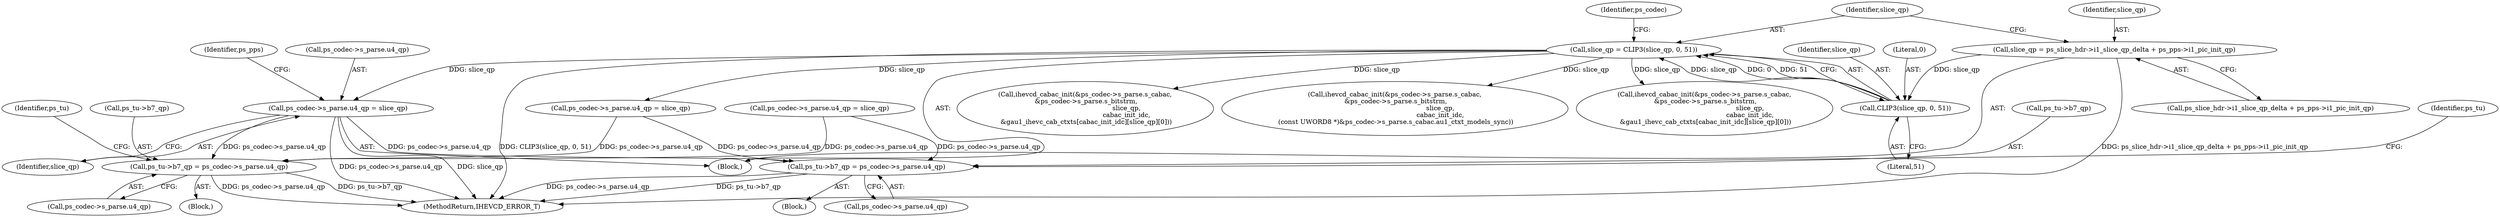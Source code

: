 digraph "0_Android_2b9fb0c2074d370a254b35e2489de2d94943578d@pointer" {
"1001153" [label="(Call,ps_codec->s_parse.u4_qp = slice_qp)"];
"1001147" [label="(Call,slice_qp = CLIP3(slice_qp, 0, 51))"];
"1001149" [label="(Call,CLIP3(slice_qp, 0, 51))"];
"1001138" [label="(Call,slice_qp = ps_slice_hdr->i1_slice_qp_delta + ps_pps->i1_pic_init_qp)"];
"1001993" [label="(Call,ps_tu->b7_qp = ps_codec->s_parse.u4_qp)"];
"1002264" [label="(Call,ps_tu->b7_qp = ps_codec->s_parse.u4_qp)"];
"1001993" [label="(Call,ps_tu->b7_qp = ps_codec->s_parse.u4_qp)"];
"1001305" [label="(Call,ihevcd_cabac_init(&ps_codec->s_parse.s_cabac,\n &ps_codec->s_parse.s_bitstrm,\n                                        slice_qp,\n                                        cabac_init_idc,\n &gau1_ihevc_cab_ctxts[cabac_init_idc][slice_qp][0]))"];
"1001147" [label="(Call,slice_qp = CLIP3(slice_qp, 0, 51))"];
"1001994" [label="(Call,ps_tu->b7_qp)"];
"1001148" [label="(Identifier,slice_qp)"];
"1001623" [label="(Call,ihevcd_cabac_init(&ps_codec->s_parse.s_cabac,\n &ps_codec->s_parse.s_bitstrm,\n                                            slice_qp,\n                                            cabac_init_idc,\n (const UWORD8 *)&ps_codec->s_parse.s_cabac.au1_ctxt_models_sync))"];
"1001149" [label="(Call,CLIP3(slice_qp, 0, 51))"];
"1001997" [label="(Call,ps_codec->s_parse.u4_qp)"];
"1001150" [label="(Identifier,slice_qp)"];
"1001156" [label="(Identifier,ps_codec)"];
"1002164" [label="(Block,)"];
"1005291" [label="(MethodReturn,IHEVCD_ERROR_T)"];
"1001564" [label="(Call,ps_codec->s_parse.u4_qp = slice_qp)"];
"1001576" [label="(Call,ihevcd_cabac_init(&ps_codec->s_parse.s_cabac,\n &ps_codec->s_parse.s_bitstrm,\n                                            slice_qp,\n                                            cabac_init_idc,\n &gau1_ihevc_cab_ctxts[cabac_init_idc][slice_qp][0]))"];
"1002268" [label="(Call,ps_codec->s_parse.u4_qp)"];
"1002264" [label="(Call,ps_tu->b7_qp = ps_codec->s_parse.u4_qp)"];
"1002265" [label="(Call,ps_tu->b7_qp)"];
"1001871" [label="(Block,)"];
"1002004" [label="(Identifier,ps_tu)"];
"1001138" [label="(Call,slice_qp = ps_slice_hdr->i1_slice_qp_delta + ps_pps->i1_pic_init_qp)"];
"1001137" [label="(Block,)"];
"1001139" [label="(Identifier,slice_qp)"];
"1002275" [label="(Identifier,ps_tu)"];
"1001159" [label="(Identifier,slice_qp)"];
"1001140" [label="(Call,ps_slice_hdr->i1_slice_qp_delta + ps_pps->i1_pic_init_qp)"];
"1001153" [label="(Call,ps_codec->s_parse.u4_qp = slice_qp)"];
"1001161" [label="(Identifier,ps_pps)"];
"1000901" [label="(Call,ps_codec->s_parse.u4_qp = slice_qp)"];
"1001152" [label="(Literal,51)"];
"1001151" [label="(Literal,0)"];
"1001154" [label="(Call,ps_codec->s_parse.u4_qp)"];
"1001153" -> "1001137"  [label="AST: "];
"1001153" -> "1001159"  [label="CFG: "];
"1001154" -> "1001153"  [label="AST: "];
"1001159" -> "1001153"  [label="AST: "];
"1001161" -> "1001153"  [label="CFG: "];
"1001153" -> "1005291"  [label="DDG: ps_codec->s_parse.u4_qp"];
"1001153" -> "1005291"  [label="DDG: slice_qp"];
"1001147" -> "1001153"  [label="DDG: slice_qp"];
"1001153" -> "1001993"  [label="DDG: ps_codec->s_parse.u4_qp"];
"1001153" -> "1002264"  [label="DDG: ps_codec->s_parse.u4_qp"];
"1001147" -> "1001137"  [label="AST: "];
"1001147" -> "1001149"  [label="CFG: "];
"1001148" -> "1001147"  [label="AST: "];
"1001149" -> "1001147"  [label="AST: "];
"1001156" -> "1001147"  [label="CFG: "];
"1001147" -> "1005291"  [label="DDG: CLIP3(slice_qp, 0, 51)"];
"1001149" -> "1001147"  [label="DDG: slice_qp"];
"1001149" -> "1001147"  [label="DDG: 0"];
"1001149" -> "1001147"  [label="DDG: 51"];
"1001147" -> "1001305"  [label="DDG: slice_qp"];
"1001147" -> "1001564"  [label="DDG: slice_qp"];
"1001147" -> "1001576"  [label="DDG: slice_qp"];
"1001147" -> "1001623"  [label="DDG: slice_qp"];
"1001149" -> "1001152"  [label="CFG: "];
"1001150" -> "1001149"  [label="AST: "];
"1001151" -> "1001149"  [label="AST: "];
"1001152" -> "1001149"  [label="AST: "];
"1001138" -> "1001149"  [label="DDG: slice_qp"];
"1001138" -> "1001137"  [label="AST: "];
"1001138" -> "1001140"  [label="CFG: "];
"1001139" -> "1001138"  [label="AST: "];
"1001140" -> "1001138"  [label="AST: "];
"1001148" -> "1001138"  [label="CFG: "];
"1001138" -> "1005291"  [label="DDG: ps_slice_hdr->i1_slice_qp_delta + ps_pps->i1_pic_init_qp"];
"1001993" -> "1001871"  [label="AST: "];
"1001993" -> "1001997"  [label="CFG: "];
"1001994" -> "1001993"  [label="AST: "];
"1001997" -> "1001993"  [label="AST: "];
"1002004" -> "1001993"  [label="CFG: "];
"1001993" -> "1005291"  [label="DDG: ps_tu->b7_qp"];
"1001993" -> "1005291"  [label="DDG: ps_codec->s_parse.u4_qp"];
"1001564" -> "1001993"  [label="DDG: ps_codec->s_parse.u4_qp"];
"1000901" -> "1001993"  [label="DDG: ps_codec->s_parse.u4_qp"];
"1002264" -> "1002164"  [label="AST: "];
"1002264" -> "1002268"  [label="CFG: "];
"1002265" -> "1002264"  [label="AST: "];
"1002268" -> "1002264"  [label="AST: "];
"1002275" -> "1002264"  [label="CFG: "];
"1002264" -> "1005291"  [label="DDG: ps_tu->b7_qp"];
"1002264" -> "1005291"  [label="DDG: ps_codec->s_parse.u4_qp"];
"1001564" -> "1002264"  [label="DDG: ps_codec->s_parse.u4_qp"];
"1000901" -> "1002264"  [label="DDG: ps_codec->s_parse.u4_qp"];
}
